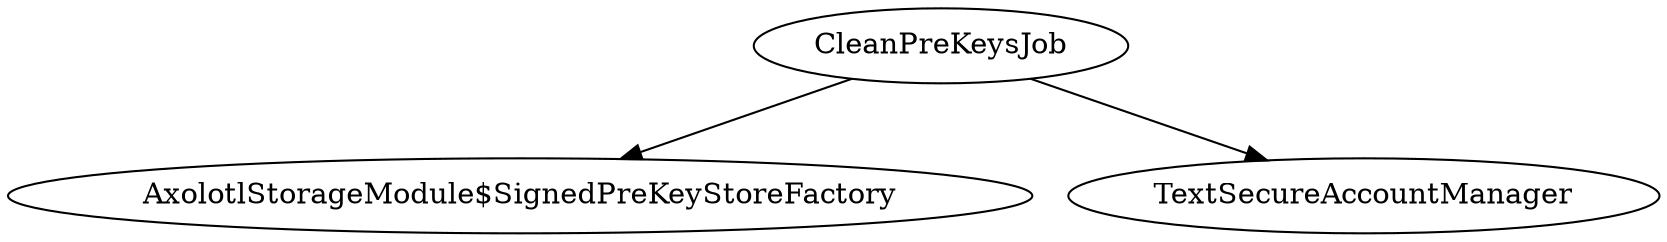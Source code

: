 digraph G1 {
  concentrate = true;
  n2 [label="AxolotlStorageModule$SignedPreKeyStoreFactory"];
  CleanPreKeysJob -> n2;
  CleanPreKeysJob -> TextSecureAccountManager;
}
